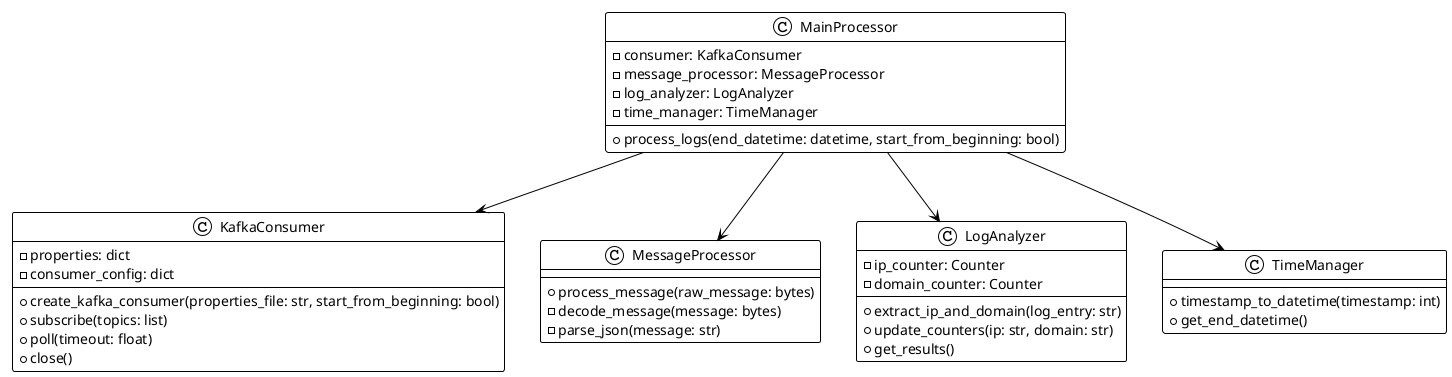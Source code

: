 @startuml
!theme plain
class KafkaConsumer {
  -properties: dict
  -consumer_config: dict
  +create_kafka_consumer(properties_file: str, start_from_beginning: bool)
  +subscribe(topics: list)
  +poll(timeout: float)
  +close()
}

class MessageProcessor {
  +process_message(raw_message: bytes)
  -decode_message(message: bytes)
  -parse_json(message: str)
}

class LogAnalyzer {
  -ip_counter: Counter
  -domain_counter: Counter
  +extract_ip_and_domain(log_entry: str)
  +update_counters(ip: str, domain: str)
  +get_results()
}

class TimeManager {
  +timestamp_to_datetime(timestamp: int)
  +get_end_datetime()
}

class MainProcessor {
  -consumer: KafkaConsumer
  -message_processor: MessageProcessor
  -log_analyzer: LogAnalyzer
  -time_manager: TimeManager
  +process_logs(end_datetime: datetime, start_from_beginning: bool)
}

MainProcessor --> KafkaConsumer
MainProcessor --> MessageProcessor
MainProcessor --> LogAnalyzer
MainProcessor --> TimeManager
@enduml